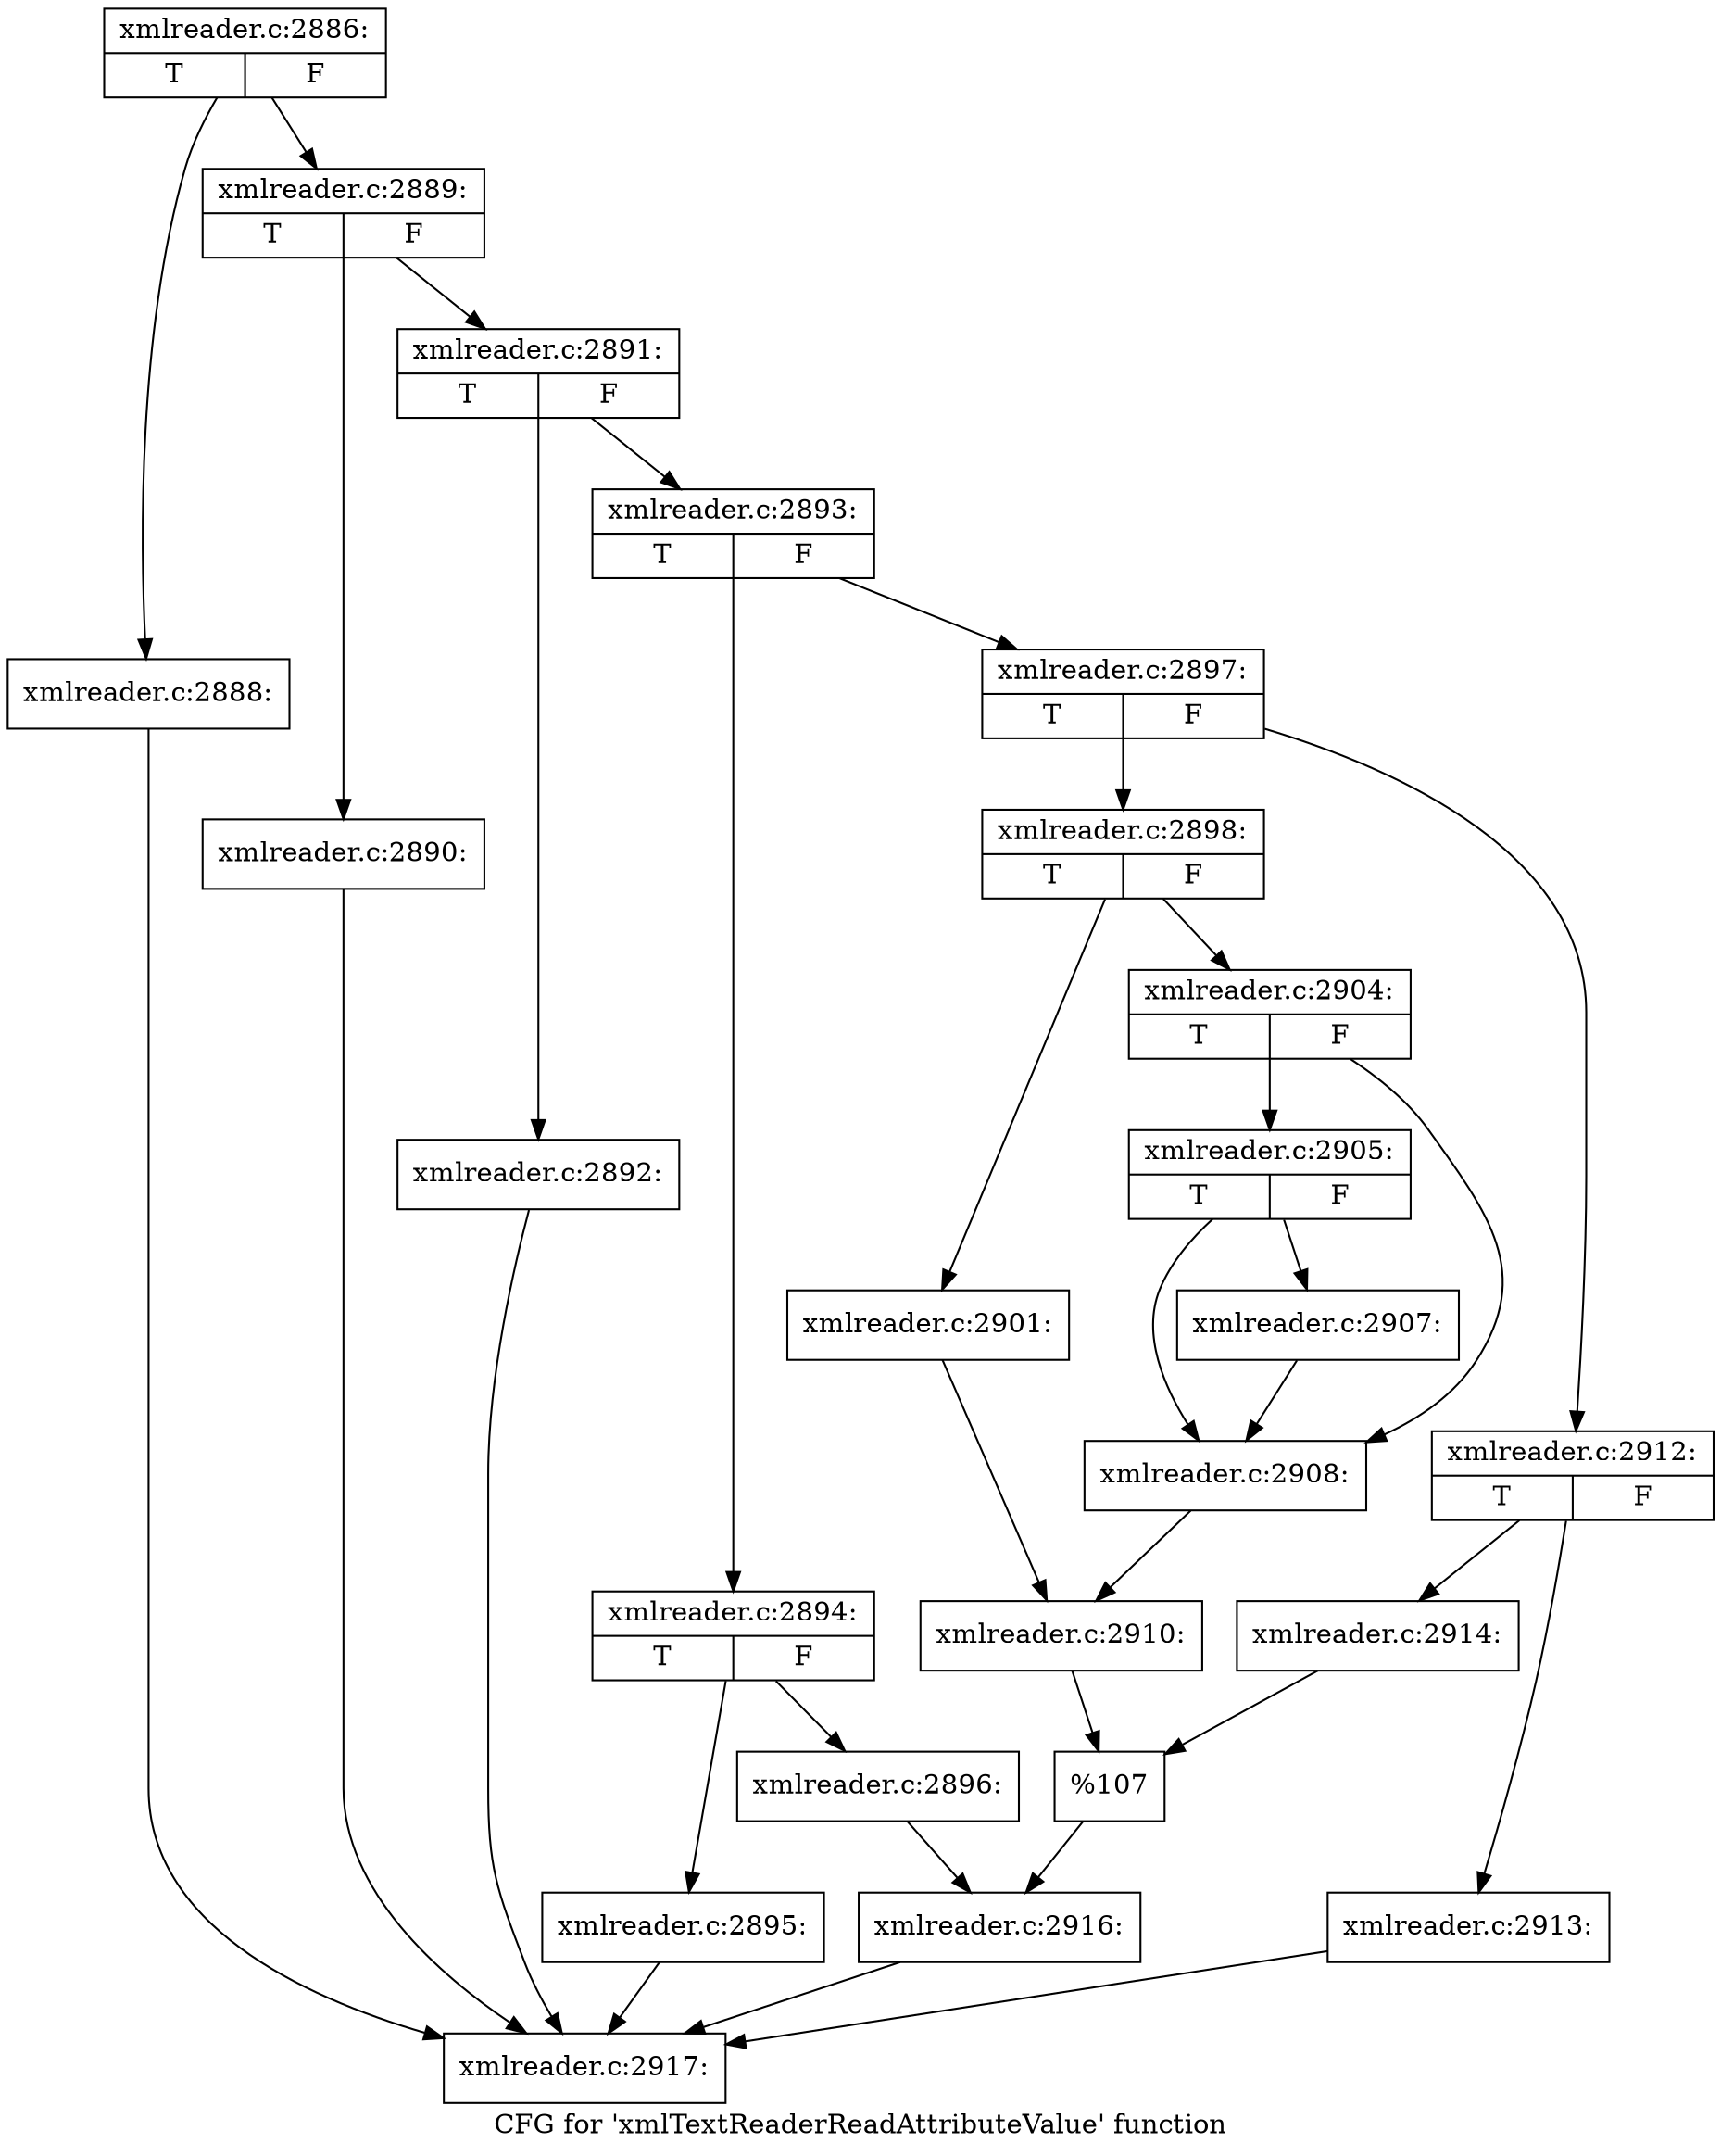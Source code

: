 digraph "CFG for 'xmlTextReaderReadAttributeValue' function" {
	label="CFG for 'xmlTextReaderReadAttributeValue' function";

	Node0x47a03f0 [shape=record,label="{xmlreader.c:2886:|{<s0>T|<s1>F}}"];
	Node0x47a03f0 -> Node0x479a4e0;
	Node0x47a03f0 -> Node0x47a0350;
	Node0x479a4e0 [shape=record,label="{xmlreader.c:2888:}"];
	Node0x479a4e0 -> Node0x47a0670;
	Node0x47a0350 [shape=record,label="{xmlreader.c:2889:|{<s0>T|<s1>F}}"];
	Node0x47a0350 -> Node0x479a970;
	Node0x47a0350 -> Node0x479a9c0;
	Node0x479a970 [shape=record,label="{xmlreader.c:2890:}"];
	Node0x479a970 -> Node0x47a0670;
	Node0x479a9c0 [shape=record,label="{xmlreader.c:2891:|{<s0>T|<s1>F}}"];
	Node0x479a9c0 -> Node0x47a1480;
	Node0x479a9c0 -> Node0x47a14d0;
	Node0x47a1480 [shape=record,label="{xmlreader.c:2892:}"];
	Node0x47a1480 -> Node0x47a0670;
	Node0x47a14d0 [shape=record,label="{xmlreader.c:2893:|{<s0>T|<s1>F}}"];
	Node0x47a14d0 -> Node0x47a1a90;
	Node0x47a14d0 -> Node0x47a1b30;
	Node0x47a1a90 [shape=record,label="{xmlreader.c:2894:|{<s0>T|<s1>F}}"];
	Node0x47a1a90 -> Node0x47a2150;
	Node0x47a1a90 -> Node0x47a21a0;
	Node0x47a2150 [shape=record,label="{xmlreader.c:2895:}"];
	Node0x47a2150 -> Node0x47a0670;
	Node0x47a21a0 [shape=record,label="{xmlreader.c:2896:}"];
	Node0x47a21a0 -> Node0x47a1ae0;
	Node0x47a1b30 [shape=record,label="{xmlreader.c:2897:|{<s0>T|<s1>F}}"];
	Node0x47a1b30 -> Node0x47a2df0;
	Node0x47a1b30 -> Node0x47a2e90;
	Node0x47a2df0 [shape=record,label="{xmlreader.c:2898:|{<s0>T|<s1>F}}"];
	Node0x47a2df0 -> Node0x47a39f0;
	Node0x47a2df0 -> Node0x47a3a90;
	Node0x47a39f0 [shape=record,label="{xmlreader.c:2901:}"];
	Node0x47a39f0 -> Node0x47a3a40;
	Node0x47a3a90 [shape=record,label="{xmlreader.c:2904:|{<s0>T|<s1>F}}"];
	Node0x47a3a90 -> Node0x47a5060;
	Node0x47a3a90 -> Node0x47a5010;
	Node0x47a5060 [shape=record,label="{xmlreader.c:2905:|{<s0>T|<s1>F}}"];
	Node0x47a5060 -> Node0x47a4810;
	Node0x47a5060 -> Node0x47a5010;
	Node0x47a4810 [shape=record,label="{xmlreader.c:2907:}"];
	Node0x47a4810 -> Node0x47a5010;
	Node0x47a5010 [shape=record,label="{xmlreader.c:2908:}"];
	Node0x47a5010 -> Node0x47a3a40;
	Node0x47a3a40 [shape=record,label="{xmlreader.c:2910:}"];
	Node0x47a3a40 -> Node0x47a2e40;
	Node0x47a2e90 [shape=record,label="{xmlreader.c:2912:|{<s0>T|<s1>F}}"];
	Node0x47a2e90 -> Node0x47a6c10;
	Node0x47a2e90 -> Node0x47a6c60;
	Node0x47a6c10 [shape=record,label="{xmlreader.c:2913:}"];
	Node0x47a6c10 -> Node0x47a0670;
	Node0x47a6c60 [shape=record,label="{xmlreader.c:2914:}"];
	Node0x47a6c60 -> Node0x47a2e40;
	Node0x47a2e40 [shape=record,label="{%107}"];
	Node0x47a2e40 -> Node0x47a1ae0;
	Node0x47a1ae0 [shape=record,label="{xmlreader.c:2916:}"];
	Node0x47a1ae0 -> Node0x47a0670;
	Node0x47a0670 [shape=record,label="{xmlreader.c:2917:}"];
}
